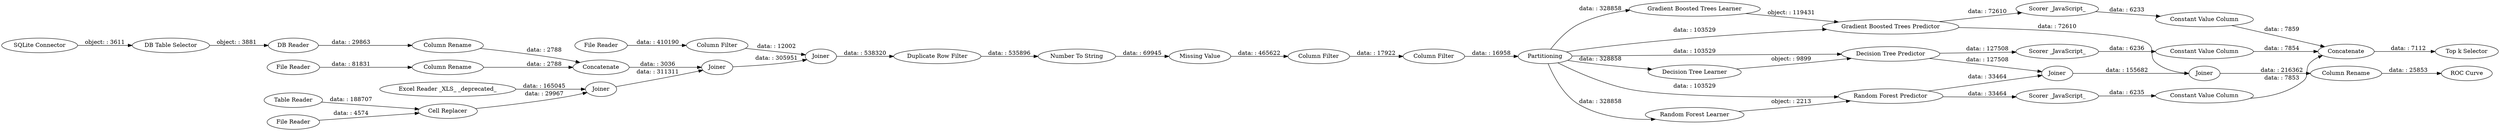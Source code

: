 digraph {
	"4414712661870991117_3" [label="Column Filter"]
	"8596816308048200771_341" [label=Joiner]
	"8596816308048200771_328" [label="Column Filter"]
	"8596816308048200771_339" [label="Gradient Boosted Trees Learner"]
	"4414712661870991117_250" [label="Number To String"]
	"4414712661870991117_243" [label="Excel Reader _XLS_ _deprecated_"]
	"4414712661870991117_237" [label="File Reader"]
	"8596816308048200771_309" [label="Decision Tree Predictor"]
	"8596816308048200771_313" [label="Scorer _JavaScript_"]
	"8596816308048200771_345" [label="Constant Value Column"]
	"8596816308048200771_307" [label=Partitioning]
	"8596816308048200771_344" [label="Constant Value Column"]
	"8596816308048200771_311" [label="Random Forest Predictor"]
	"4414712661870991117_249" [label="Duplicate Row Filter"]
	"8596816308048200771_342" [label=Joiner]
	"4414712661870991117_152" [label="Column Filter"]
	"4414712661870991117_234" [label="Table Reader"]
	"4414712661870991117_240" [label="Missing Value"]
	"8596816308048200771_343" [label="Constant Value Column"]
	"4414712661870991117_146" [label=Joiner]
	"4414712661870991117_129" [label="Cell Replacer"]
	"4414712661870991117_150" [label="Column Rename"]
	"4414712661870991117_145" [label=Joiner]
	"8596816308048200771_312" [label="Scorer _JavaScript_"]
	"4414712661870991117_247" [label="DB Reader"]
	"4414712661870991117_233" [label="File Reader"]
	"4414712661870991117_235" [label="File Reader"]
	"8596816308048200771_321" [label="ROC Curve"]
	"8596816308048200771_322" [label="Column Rename"]
	"8596816308048200771_340" [label="Gradient Boosted Trees Predictor"]
	"4414712661870991117_246" [label="SQLite Connector"]
	"8596816308048200771_346" [label=Concatenate]
	"8596816308048200771_308" [label="Decision Tree Learner"]
	"4414712661870991117_156" [label="Column Rename"]
	"4414712661870991117_144" [label=Joiner]
	"8596816308048200771_336" [label="Scorer _JavaScript_"]
	"4414712661870991117_248" [label="DB Table Selector"]
	"4414712661870991117_143" [label=Concatenate]
	"8596816308048200771_347" [label="Top k Selector"]
	"8596816308048200771_310" [label="Random Forest Learner"]
	"4414712661870991117_246" -> "4414712661870991117_248" [label="object: : 3611"]
	"4414712661870991117_234" -> "4414712661870991117_129" [label="data: : 188707"]
	"8596816308048200771_343" -> "8596816308048200771_346" [label="data: : 7854"]
	"8596816308048200771_307" -> "8596816308048200771_309" [label="data: : 103529"]
	"8596816308048200771_309" -> "8596816308048200771_312" [label="data: : 127508"]
	"8596816308048200771_344" -> "8596816308048200771_346" [label="data: : 7853"]
	"8596816308048200771_336" -> "8596816308048200771_345" [label="data: : 6233"]
	"4414712661870991117_129" -> "4414712661870991117_144" [label="data: : 29967"]
	"8596816308048200771_307" -> "8596816308048200771_308" [label="data: : 328858"]
	"4414712661870991117_144" -> "4414712661870991117_145" [label="data: : 311311"]
	"8596816308048200771_310" -> "8596816308048200771_311" [label="object: : 2213"]
	"8596816308048200771_308" -> "8596816308048200771_309" [label="object: : 9899"]
	"4414712661870991117_247" -> "4414712661870991117_150" [label="data: : 29863"]
	"4414712661870991117_250" -> "4414712661870991117_240" [label="data: : 69945"]
	"8596816308048200771_307" -> "8596816308048200771_339" [label="data: : 328858"]
	"8596816308048200771_340" -> "8596816308048200771_336" [label="data: : 72610"]
	"4414712661870991117_143" -> "4414712661870991117_145" [label="data: : 3036"]
	"4414712661870991117_243" -> "4414712661870991117_144" [label="data: : 165045"]
	"4414712661870991117_152" -> "4414712661870991117_146" [label="data: : 12002"]
	"4414712661870991117_248" -> "4414712661870991117_247" [label="object: : 3881"]
	"8596816308048200771_340" -> "8596816308048200771_342" [label="data: : 72610"]
	"4414712661870991117_145" -> "4414712661870991117_146" [label="data: : 305951"]
	"4414712661870991117_3" -> "8596816308048200771_328" [label="data: : 17922"]
	"4414712661870991117_146" -> "4414712661870991117_249" [label="data: : 538320"]
	"8596816308048200771_311" -> "8596816308048200771_341" [label="data: : 33464"]
	"4414712661870991117_249" -> "4414712661870991117_250" [label="data: : 535896"]
	"4414712661870991117_150" -> "4414712661870991117_143" [label="data: : 2788"]
	"8596816308048200771_311" -> "8596816308048200771_313" [label="data: : 33464"]
	"4414712661870991117_156" -> "4414712661870991117_143" [label="data: : 2788"]
	"8596816308048200771_339" -> "8596816308048200771_340" [label="object: : 119431"]
	"8596816308048200771_307" -> "8596816308048200771_310" [label="data: : 328858"]
	"8596816308048200771_307" -> "8596816308048200771_311" [label="data: : 103529"]
	"8596816308048200771_313" -> "8596816308048200771_344" [label="data: : 6235"]
	"8596816308048200771_307" -> "8596816308048200771_340" [label="data: : 103529"]
	"8596816308048200771_346" -> "8596816308048200771_347" [label="data: : 7112"]
	"4414712661870991117_240" -> "4414712661870991117_3" [label="data: : 465622"]
	"4414712661870991117_235" -> "4414712661870991117_129" [label="data: : 4574"]
	"8596816308048200771_328" -> "8596816308048200771_307" [label="data: : 16958"]
	"8596816308048200771_322" -> "8596816308048200771_321" [label="data: : 25853"]
	"8596816308048200771_341" -> "8596816308048200771_342" [label="data: : 155682"]
	"4414712661870991117_233" -> "4414712661870991117_152" [label="data: : 410190"]
	"8596816308048200771_309" -> "8596816308048200771_341" [label="data: : 127508"]
	"8596816308048200771_312" -> "8596816308048200771_343" [label="data: : 6236"]
	"8596816308048200771_342" -> "8596816308048200771_322" [label="data: : 216362"]
	"8596816308048200771_345" -> "8596816308048200771_346" [label="data: : 7859"]
	"4414712661870991117_237" -> "4414712661870991117_156" [label="data: : 81831"]
	rankdir=LR
}
